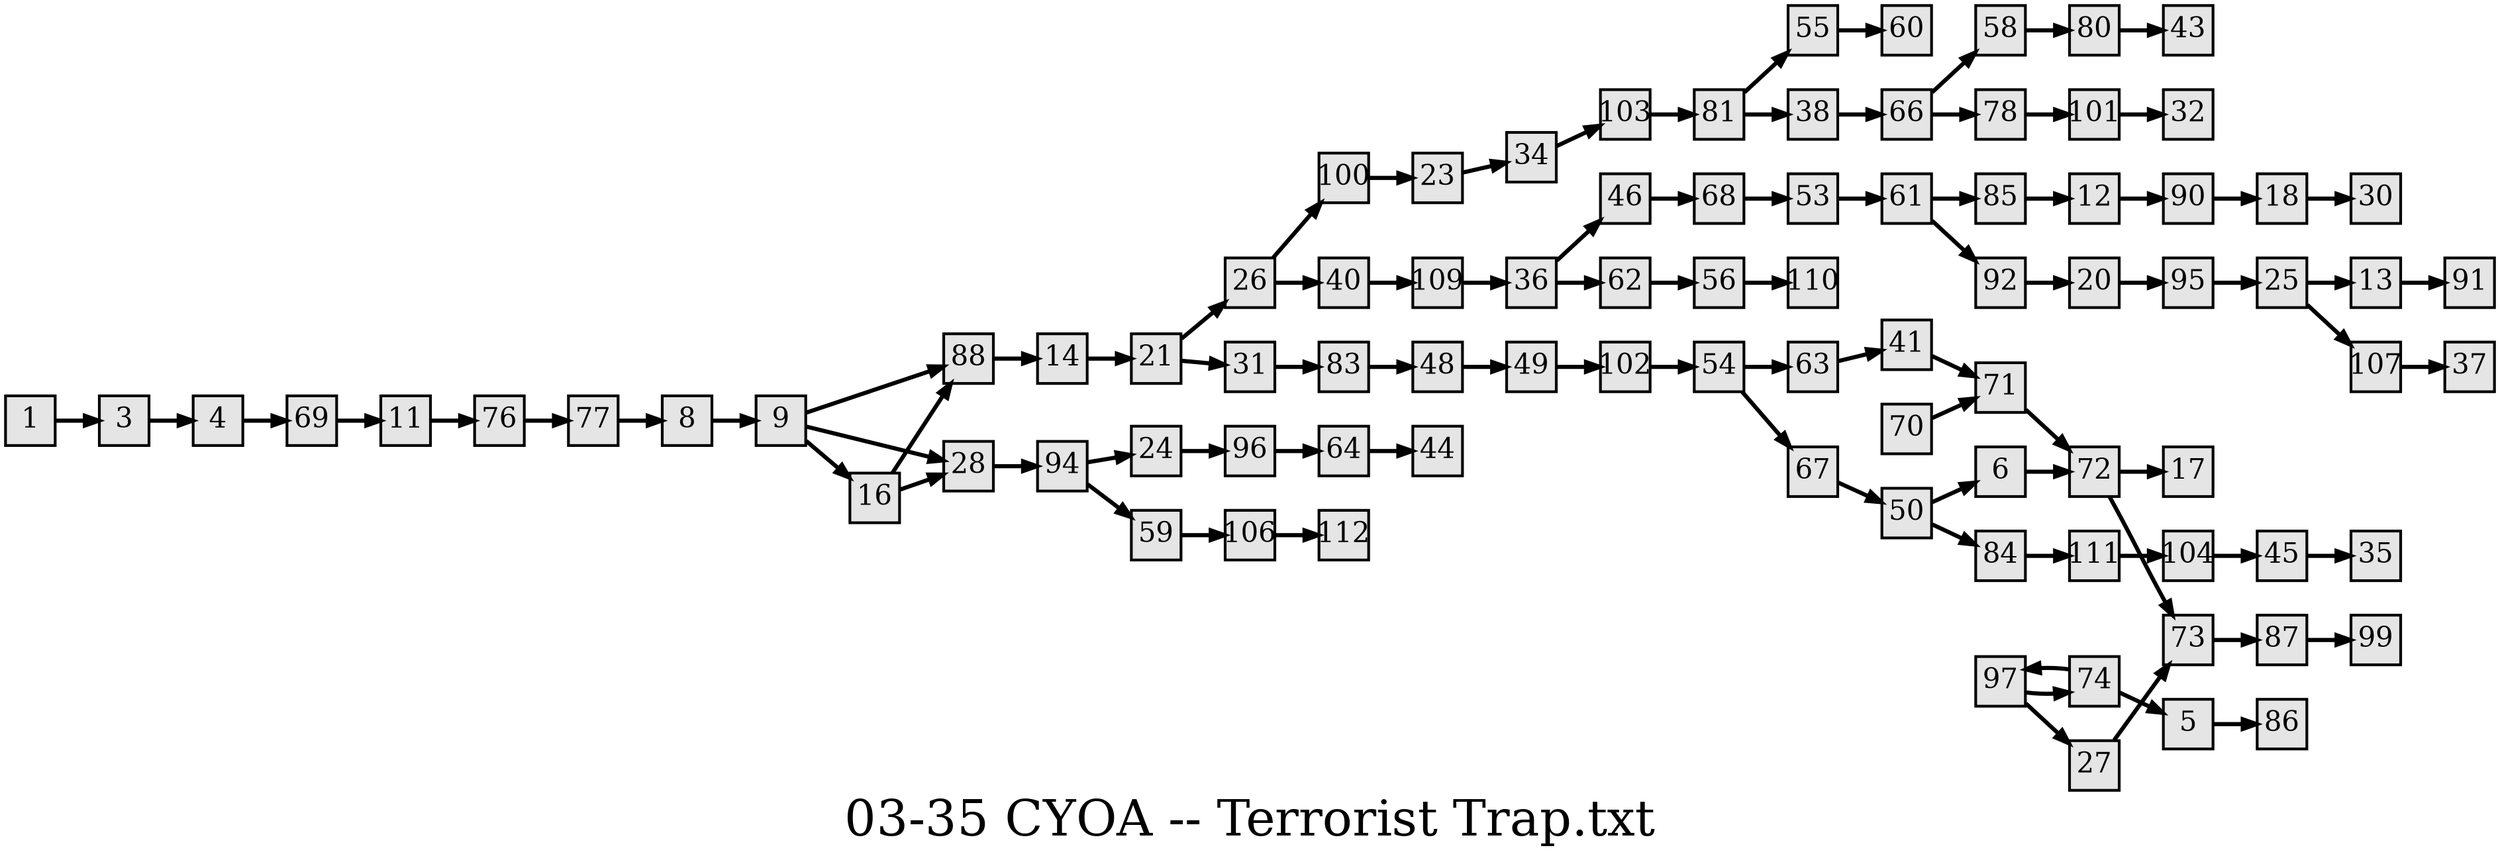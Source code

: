 digraph g{
  graph [ label="03-35 CYOA -- Terrorist Trap.txt" rankdir=LR, ordering=out, fontsize=36, nodesep="0.35", ranksep="0.45"];
  node  [shape=rect, penwidth=2, fontsize=20, style=filled, fillcolor=grey90, margin="0,0", labelfloat=true, regular=true, fixedsize=true];
  edge  [labelfloat=true, penwidth=3, fontsize=12];

  1 -> 3;
  3 -> 4;
  4 -> 69;
  5 -> 86;
  6 -> 72;
  8 -> 9;
  9 -> 88;
  9 -> 28;
  9 -> 16;
  11 -> 76;
  12 -> 90;
  13 -> 91;
  14 -> 21;
  16 -> 88;
  16 -> 28;
  18 -> 30;
  20 -> 95;
  21 -> 26;
  21 -> 31;
  23 -> 34;
  24 -> 96;
  25 -> 13;
  25 -> 107;
  26 -> 100;
  26 -> 40;
  27 -> 73;
  28 -> 94;
  31 -> 83;
  34 -> 103;
  36 -> 46;
  36 -> 62;
  38 -> 66;
  40 -> 109;
  41 -> 71;
  45 -> 35;
  46 -> 68;
  48 -> 49;
  49 -> 102;
  50 -> 6;
  50 -> 84;
  53 -> 61;
  54 -> 63;
  54 -> 67;
  55 -> 60;
  56 -> 110;
  58 -> 80;
  59 -> 106;
  61 -> 85;
  61 -> 92;
  62 -> 56;
  63 -> 41;
  64 -> 44;
  66 -> 58;
  66 -> 78;
  67 -> 50;
  68 -> 53;
  69 -> 11;
  70 -> 71;
  71 -> 72;
  72 -> 17;
  72 -> 73;
  73 -> 87;
  74 -> 97;
  74 -> 5;
  76 -> 77;
  77 -> 8;
  78 -> 101;
  80 -> 43;
  81 -> 55;
  81 -> 38;
  83 -> 48;
  84 -> 111;
  85 -> 12;
  87 -> 99;
  88 -> 14;
  90 -> 18;
  97 -> 74;
  92 -> 20;
  94 -> 24;
  94 -> 59;
  95 -> 25;
  96 -> 64;
  97 -> 27;
  100 -> 23;
  101 -> 32;
  102 -> 54;
  103 -> 81;
  104 -> 45;
  106 -> 112;
  107 -> 37;
  109 -> 36;
  111 -> 104;
}

